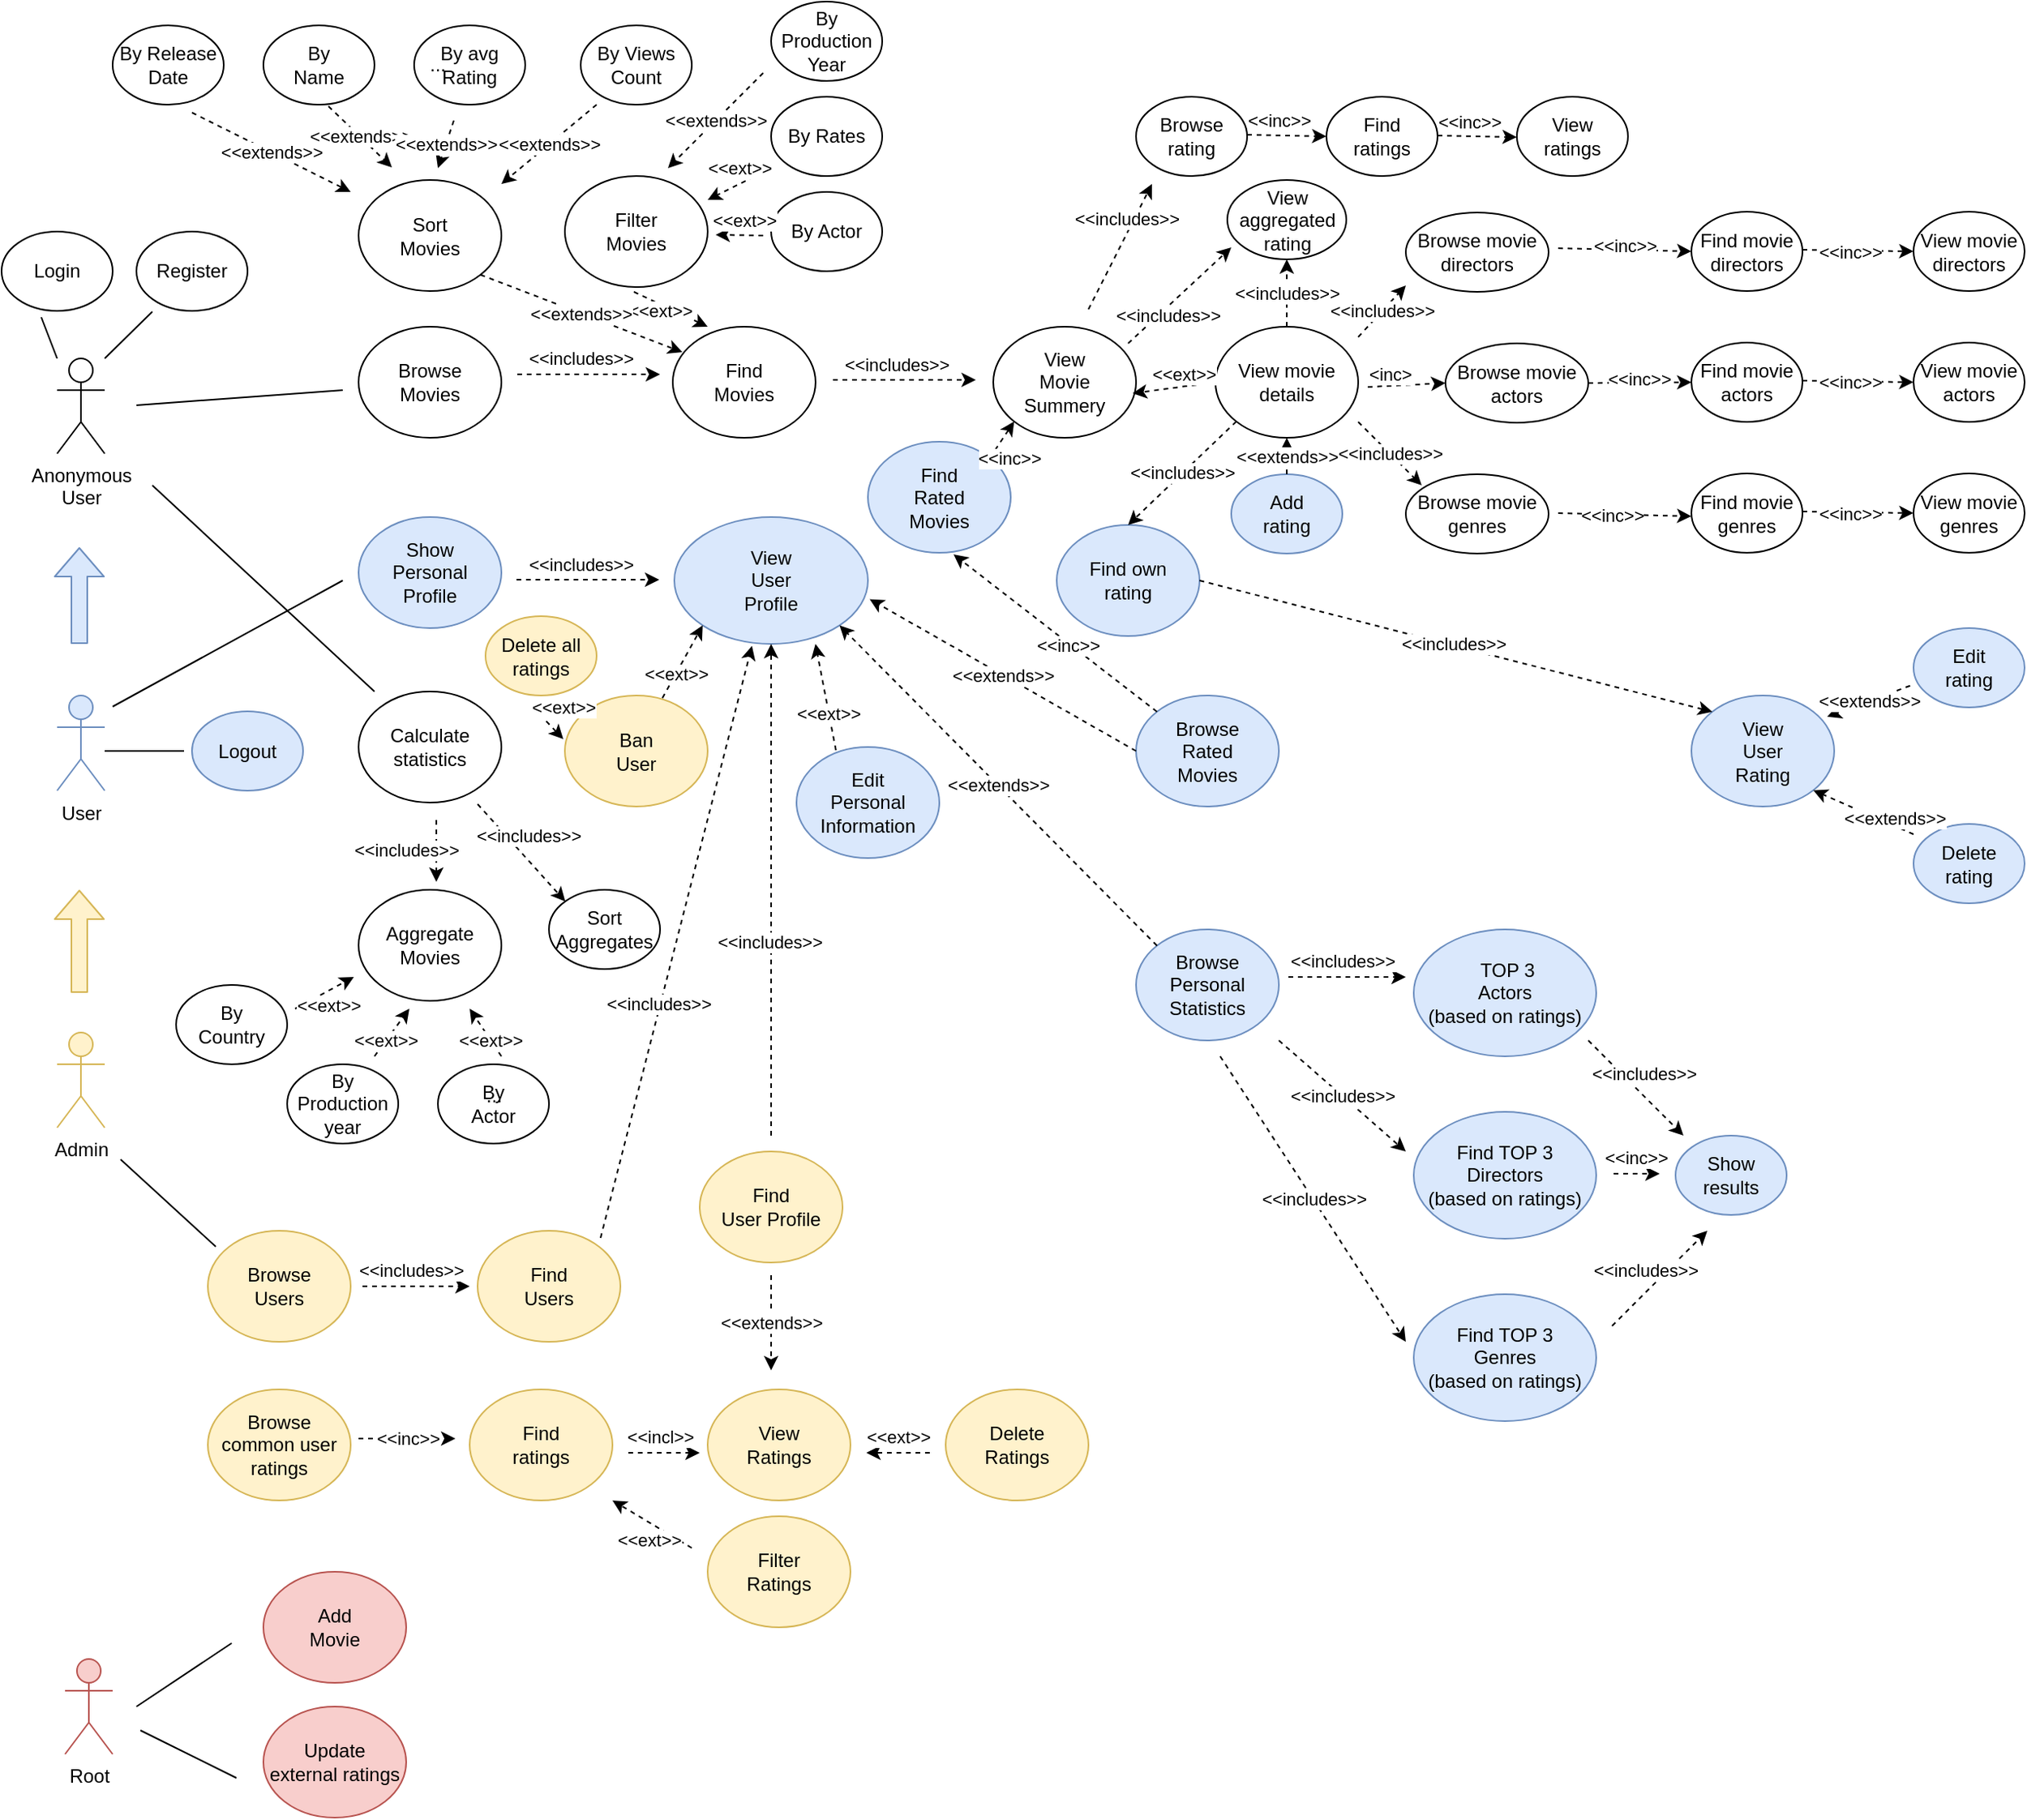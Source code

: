 <mxfile version="12.4.2" type="device" pages="1"><diagram id="hj-776ICedO_emA1J41a" name="Page-1"><mxGraphModel dx="1205" dy="660" grid="1" gridSize="10" guides="1" tooltips="1" connect="1" arrows="1" fold="1" page="1" pageScale="1" pageWidth="827" pageHeight="1169" math="0" shadow="0"><root><mxCell id="0"/><mxCell id="1" parent="0"/><mxCell id="awvSGFtKZzVsMQtZ1Xlf-6" value="&lt;div&gt;Anonymous&lt;/div&gt;&lt;div&gt;User&lt;br&gt;&lt;/div&gt;" style="shape=umlActor;verticalLabelPosition=bottom;labelBackgroundColor=#ffffff;verticalAlign=top;html=1;outlineConnect=0;" parent="1" vertex="1"><mxGeometry x="50" y="240" width="30" height="60" as="geometry"/></mxCell><mxCell id="awvSGFtKZzVsMQtZ1Xlf-7" value="User" style="shape=umlActor;verticalLabelPosition=bottom;labelBackgroundColor=#ffffff;verticalAlign=top;html=1;outlineConnect=0;fillColor=#dae8fc;strokeColor=#6c8ebf;" parent="1" vertex="1"><mxGeometry x="50" y="452.5" width="30" height="60" as="geometry"/></mxCell><mxCell id="awvSGFtKZzVsMQtZ1Xlf-8" value="Admin" style="shape=umlActor;verticalLabelPosition=bottom;labelBackgroundColor=#ffffff;verticalAlign=top;html=1;outlineConnect=0;fillColor=#fff2cc;strokeColor=#d6b656;" parent="1" vertex="1"><mxGeometry x="50" y="665" width="30" height="60" as="geometry"/></mxCell><mxCell id="awvSGFtKZzVsMQtZ1Xlf-15" value="Login" style="ellipse;whiteSpace=wrap;html=1;" parent="1" vertex="1"><mxGeometry x="15" y="160" width="70" height="50" as="geometry"/></mxCell><mxCell id="awvSGFtKZzVsMQtZ1Xlf-17" value="Register" style="ellipse;whiteSpace=wrap;html=1;" parent="1" vertex="1"><mxGeometry x="100" y="160" width="70" height="50" as="geometry"/></mxCell><mxCell id="awvSGFtKZzVsMQtZ1Xlf-18" value="&lt;div&gt;Sort&lt;/div&gt;&lt;div&gt;Movies&lt;br&gt;&lt;/div&gt;" style="ellipse;whiteSpace=wrap;html=1;" parent="1" vertex="1"><mxGeometry x="240" y="127.5" width="90" height="70" as="geometry"/></mxCell><mxCell id="awvSGFtKZzVsMQtZ1Xlf-19" value="&lt;div&gt;By Release &lt;br&gt;&lt;/div&gt;&lt;div&gt;Date&lt;br&gt;&lt;/div&gt;" style="ellipse;whiteSpace=wrap;html=1;" parent="1" vertex="1"><mxGeometry x="85" y="30" width="70" height="50" as="geometry"/></mxCell><mxCell id="awvSGFtKZzVsMQtZ1Xlf-20" value="&lt;div&gt;By&lt;/div&gt;&lt;div&gt;Name&lt;br&gt;&lt;/div&gt;" style="ellipse;whiteSpace=wrap;html=1;" parent="1" vertex="1"><mxGeometry x="180" y="30" width="70" height="50" as="geometry"/></mxCell><mxCell id="awvSGFtKZzVsMQtZ1Xlf-21" value="&lt;div&gt;By avg&lt;/div&gt;&lt;div&gt;Rating&lt;br&gt;&lt;/div&gt;" style="ellipse;whiteSpace=wrap;html=1;" parent="1" vertex="1"><mxGeometry x="275" y="30" width="70" height="50" as="geometry"/></mxCell><mxCell id="awvSGFtKZzVsMQtZ1Xlf-22" value="&lt;div&gt;By Views&lt;/div&gt;&lt;div&gt;Count&lt;br&gt;&lt;/div&gt;" style="ellipse;whiteSpace=wrap;html=1;" parent="1" vertex="1"><mxGeometry x="380" y="30" width="70" height="50" as="geometry"/></mxCell><mxCell id="awvSGFtKZzVsMQtZ1Xlf-23" value="..." style="text;html=1;strokeColor=none;fillColor=none;align=center;verticalAlign=middle;whiteSpace=wrap;rounded=0;" parent="1" vertex="1"><mxGeometry x="270" y="45" width="40" height="20" as="geometry"/></mxCell><mxCell id="awvSGFtKZzVsMQtZ1Xlf-25" value="&lt;div&gt;Filter&lt;/div&gt;&lt;div&gt;Movies&lt;br&gt;&lt;/div&gt;" style="ellipse;whiteSpace=wrap;html=1;" parent="1" vertex="1"><mxGeometry x="370" y="125" width="90" height="70" as="geometry"/></mxCell><mxCell id="awvSGFtKZzVsMQtZ1Xlf-27" value="&lt;div&gt;By Production &lt;br&gt;&lt;/div&gt;&lt;div&gt;Year&lt;br&gt;&lt;/div&gt;" style="ellipse;whiteSpace=wrap;html=1;" parent="1" vertex="1"><mxGeometry x="500" y="15" width="70" height="50" as="geometry"/></mxCell><mxCell id="awvSGFtKZzVsMQtZ1Xlf-28" value="&lt;div&gt;By Rates&lt;br&gt;&lt;/div&gt;" style="ellipse;whiteSpace=wrap;html=1;" parent="1" vertex="1"><mxGeometry x="500" y="75" width="70" height="50" as="geometry"/></mxCell><mxCell id="awvSGFtKZzVsMQtZ1Xlf-29" value="&lt;div&gt;By Actor&lt;br&gt;&lt;/div&gt;" style="ellipse;whiteSpace=wrap;html=1;" parent="1" vertex="1"><mxGeometry x="500" y="135" width="70" height="50" as="geometry"/></mxCell><mxCell id="awvSGFtKZzVsMQtZ1Xlf-30" value="&lt;div&gt;Find&lt;/div&gt;&lt;div&gt;Movies&lt;br&gt;&lt;/div&gt;" style="ellipse;whiteSpace=wrap;html=1;" parent="1" vertex="1"><mxGeometry x="438" y="220" width="90" height="70" as="geometry"/></mxCell><mxCell id="awvSGFtKZzVsMQtZ1Xlf-31" value="&lt;div&gt;Browse&lt;/div&gt;&lt;div&gt;Movies&lt;br&gt;&lt;/div&gt;" style="ellipse;whiteSpace=wrap;html=1;" parent="1" vertex="1"><mxGeometry x="240" y="220" width="90" height="70" as="geometry"/></mxCell><mxCell id="awvSGFtKZzVsMQtZ1Xlf-32" value="&lt;div&gt;Show&lt;/div&gt;&lt;div&gt;Personal&lt;/div&gt;&lt;div&gt;Profile&lt;br&gt;&lt;/div&gt;" style="ellipse;whiteSpace=wrap;html=1;fillColor=#dae8fc;strokeColor=#6c8ebf;" parent="1" vertex="1"><mxGeometry x="240" y="340" width="90" height="70" as="geometry"/></mxCell><mxCell id="awvSGFtKZzVsMQtZ1Xlf-35" value="" style="shape=flexArrow;endArrow=classic;html=1;fillColor=#dae8fc;width=10;endSize=5.67;strokeColor=#6c8ebf;" parent="1" edge="1"><mxGeometry width="50" height="50" relative="1" as="geometry"><mxPoint x="64" y="420" as="sourcePoint"/><mxPoint x="64" y="359" as="targetPoint"/></mxGeometry></mxCell><mxCell id="awvSGFtKZzVsMQtZ1Xlf-38" value="" style="shape=flexArrow;endArrow=classic;html=1;fillColor=#fff2cc;width=10;endSize=5.67;strokeColor=#d6b656;" parent="1" edge="1"><mxGeometry width="50" height="50" relative="1" as="geometry"><mxPoint x="64" y="640" as="sourcePoint"/><mxPoint x="64" y="575" as="targetPoint"/></mxGeometry></mxCell><mxCell id="awvSGFtKZzVsMQtZ1Xlf-39" value="&lt;div&gt;View&lt;/div&gt;&lt;div&gt;User&lt;/div&gt;&lt;div&gt;Profile&lt;br&gt;&lt;/div&gt;" style="ellipse;whiteSpace=wrap;html=1;fillColor=#dae8fc;strokeColor=#6c8ebf;" parent="1" vertex="1"><mxGeometry x="439" y="340" width="122" height="80" as="geometry"/></mxCell><mxCell id="awvSGFtKZzVsMQtZ1Xlf-40" value="&lt;div&gt;View&lt;/div&gt;&lt;div&gt;Movie&lt;br&gt;&lt;/div&gt;&lt;div&gt;Summery&lt;br&gt;&lt;/div&gt;" style="ellipse;whiteSpace=wrap;html=1;" parent="1" vertex="1"><mxGeometry x="640" y="220" width="90" height="70" as="geometry"/></mxCell><mxCell id="awvSGFtKZzVsMQtZ1Xlf-41" value="&lt;div&gt;Add&lt;/div&gt;&lt;div&gt;rating&lt;br&gt;&lt;/div&gt;" style="ellipse;whiteSpace=wrap;html=1;fillColor=#dae8fc;strokeColor=#6c8ebf;" parent="1" vertex="1"><mxGeometry x="790" y="313" width="70" height="50" as="geometry"/></mxCell><mxCell id="awvSGFtKZzVsMQtZ1Xlf-42" value="&lt;div&gt;Browse &lt;br&gt;&lt;/div&gt;&lt;div&gt;rating&lt;br&gt;&lt;/div&gt;" style="ellipse;whiteSpace=wrap;html=1;" parent="1" vertex="1"><mxGeometry x="730" y="75" width="70" height="50" as="geometry"/></mxCell><mxCell id="awvSGFtKZzVsMQtZ1Xlf-43" value="&lt;div&gt;View&lt;/div&gt;&lt;div&gt;aggregated&lt;br&gt;&lt;/div&gt;&lt;div&gt;rating&lt;br&gt;&lt;/div&gt;" style="ellipse;whiteSpace=wrap;html=1;" parent="1" vertex="1"><mxGeometry x="787.5" y="127.5" width="75" height="50" as="geometry"/></mxCell><mxCell id="awvSGFtKZzVsMQtZ1Xlf-45" value="&lt;div&gt;View movie&lt;/div&gt;&lt;div&gt;details&lt;br&gt;&lt;/div&gt;" style="ellipse;whiteSpace=wrap;html=1;" parent="1" vertex="1"><mxGeometry x="780" y="220" width="90" height="70" as="geometry"/></mxCell><mxCell id="awvSGFtKZzVsMQtZ1Xlf-47" value="&lt;div&gt;Find&lt;/div&gt;&lt;div&gt;ratings&lt;br&gt;&lt;/div&gt;" style="ellipse;whiteSpace=wrap;html=1;" parent="1" vertex="1"><mxGeometry x="850" y="75" width="70" height="50" as="geometry"/></mxCell><mxCell id="awvSGFtKZzVsMQtZ1Xlf-48" value="&lt;div&gt;View&lt;/div&gt;&lt;div&gt;ratings&lt;br&gt;&lt;/div&gt;" style="ellipse;whiteSpace=wrap;html=1;" parent="1" vertex="1"><mxGeometry x="970" y="75" width="70" height="50" as="geometry"/></mxCell><mxCell id="awvSGFtKZzVsMQtZ1Xlf-49" value="&lt;div&gt;Browse movie&lt;/div&gt;&lt;div&gt;directors&lt;br&gt;&lt;/div&gt;" style="ellipse;whiteSpace=wrap;html=1;" parent="1" vertex="1"><mxGeometry x="900" y="148" width="90" height="50" as="geometry"/></mxCell><mxCell id="awvSGFtKZzVsMQtZ1Xlf-50" value="&lt;div&gt;Find movie&lt;/div&gt;&lt;div&gt;directors&lt;br&gt;&lt;/div&gt;" style="ellipse;whiteSpace=wrap;html=1;" parent="1" vertex="1"><mxGeometry x="1080" y="147.5" width="70" height="50" as="geometry"/></mxCell><mxCell id="awvSGFtKZzVsMQtZ1Xlf-51" value="&lt;div&gt;View movie&lt;/div&gt;&lt;div&gt;directors&lt;br&gt;&lt;/div&gt;" style="ellipse;whiteSpace=wrap;html=1;" parent="1" vertex="1"><mxGeometry x="1220" y="147.5" width="70" height="50" as="geometry"/></mxCell><mxCell id="awvSGFtKZzVsMQtZ1Xlf-52" value="&lt;div&gt;Browse movie&lt;/div&gt;&lt;div&gt;actors&lt;br&gt;&lt;/div&gt;" style="ellipse;whiteSpace=wrap;html=1;" parent="1" vertex="1"><mxGeometry x="925" y="230.5" width="90" height="50" as="geometry"/></mxCell><mxCell id="awvSGFtKZzVsMQtZ1Xlf-53" value="&lt;div&gt;Find movie&lt;/div&gt;&lt;div&gt;actors&lt;br&gt;&lt;/div&gt;" style="ellipse;whiteSpace=wrap;html=1;" parent="1" vertex="1"><mxGeometry x="1080" y="230" width="70" height="50" as="geometry"/></mxCell><mxCell id="awvSGFtKZzVsMQtZ1Xlf-54" value="&lt;div&gt;View movie&lt;/div&gt;&lt;div&gt;actors&lt;br&gt;&lt;/div&gt;" style="ellipse;whiteSpace=wrap;html=1;" parent="1" vertex="1"><mxGeometry x="1220" y="230" width="70" height="50" as="geometry"/></mxCell><mxCell id="awvSGFtKZzVsMQtZ1Xlf-55" value="&lt;div&gt;Browse movie&lt;/div&gt;&lt;div&gt;genres&lt;br&gt;&lt;/div&gt;" style="ellipse;whiteSpace=wrap;html=1;" parent="1" vertex="1"><mxGeometry x="900" y="313" width="90" height="50" as="geometry"/></mxCell><mxCell id="awvSGFtKZzVsMQtZ1Xlf-56" value="&lt;div&gt;Find movie&lt;/div&gt;&lt;div&gt;genres&lt;br&gt;&lt;/div&gt;" style="ellipse;whiteSpace=wrap;html=1;" parent="1" vertex="1"><mxGeometry x="1080" y="312.5" width="70" height="50" as="geometry"/></mxCell><mxCell id="awvSGFtKZzVsMQtZ1Xlf-57" value="&lt;div&gt;View movie&lt;/div&gt;&lt;div&gt;genres&lt;br&gt;&lt;/div&gt;" style="ellipse;whiteSpace=wrap;html=1;" parent="1" vertex="1"><mxGeometry x="1220" y="312.5" width="70" height="50" as="geometry"/></mxCell><mxCell id="awvSGFtKZzVsMQtZ1Xlf-60" value="&amp;lt;&amp;lt;includes&amp;gt;&amp;gt;" style="endArrow=classic;html=1;fillColor=#ffffff;dashed=1;" parent="1" edge="1"><mxGeometry width="50" height="50" relative="1" as="geometry"><mxPoint x="870" y="226.5" as="sourcePoint"/><mxPoint x="900" y="194" as="targetPoint"/></mxGeometry></mxCell><mxCell id="awvSGFtKZzVsMQtZ1Xlf-62" value="&amp;lt;&amp;lt;includes&amp;gt;&amp;gt;" style="endArrow=classic;html=1;fillColor=#ffffff;dashed=1;" parent="1" edge="1"><mxGeometry width="50" height="50" relative="1" as="geometry"><mxPoint x="870" y="280" as="sourcePoint"/><mxPoint x="910" y="320" as="targetPoint"/></mxGeometry></mxCell><mxCell id="awvSGFtKZzVsMQtZ1Xlf-63" value="&lt;div&gt;&amp;lt;inc&amp;gt;&lt;/div&gt;" style="endArrow=classic;html=1;fillColor=#ffffff;dashed=1;entryX=0;entryY=0.5;entryDx=0;entryDy=0;" parent="1" target="awvSGFtKZzVsMQtZ1Xlf-52" edge="1"><mxGeometry x="-0.413" y="7" width="50" height="50" relative="1" as="geometry"><mxPoint x="876" y="258" as="sourcePoint"/><mxPoint x="916" y="298" as="targetPoint"/><mxPoint as="offset"/></mxGeometry></mxCell><mxCell id="awvSGFtKZzVsMQtZ1Xlf-64" value="&amp;lt;&amp;lt;inc&amp;gt;&amp;gt;" style="endArrow=classic;html=1;fillColor=#ffffff;dashed=1;entryX=0;entryY=0.5;entryDx=0;entryDy=0;" parent="1" target="awvSGFtKZzVsMQtZ1Xlf-50" edge="1"><mxGeometry x="-0.012" y="2" width="50" height="50" relative="1" as="geometry"><mxPoint x="996" y="170.5" as="sourcePoint"/><mxPoint x="1070" y="173" as="targetPoint"/><Array as="points"/><mxPoint as="offset"/></mxGeometry></mxCell><mxCell id="awvSGFtKZzVsMQtZ1Xlf-65" value="&amp;lt;&amp;lt;inc&amp;gt;&amp;gt;" style="endArrow=classic;html=1;fillColor=#ffffff;dashed=1;exitX=1;exitY=0.5;exitDx=0;exitDy=0;entryX=0;entryY=0.5;entryDx=0;entryDy=0;" parent="1" source="awvSGFtKZzVsMQtZ1Xlf-52" target="awvSGFtKZzVsMQtZ1Xlf-53" edge="1"><mxGeometry x="-0.012" y="2" width="50" height="50" relative="1" as="geometry"><mxPoint x="1005.5" y="253.5" as="sourcePoint"/><mxPoint x="1074.5" y="250" as="targetPoint"/><Array as="points"/><mxPoint as="offset"/></mxGeometry></mxCell><mxCell id="awvSGFtKZzVsMQtZ1Xlf-66" value="&amp;lt;&amp;lt;inc&amp;gt;&amp;gt;" style="endArrow=classic;html=1;fillColor=#ffffff;dashed=1;entryX=0;entryY=0.5;entryDx=0;entryDy=0;" parent="1" edge="1"><mxGeometry x="-0.19" y="-1" width="50" height="50" relative="1" as="geometry"><mxPoint x="996" y="337.5" as="sourcePoint"/><mxPoint x="1080" y="339.5" as="targetPoint"/><Array as="points"/><mxPoint as="offset"/></mxGeometry></mxCell><mxCell id="awvSGFtKZzVsMQtZ1Xlf-67" value="&amp;lt;&amp;lt;inc&amp;gt;&amp;gt;" style="endArrow=classic;html=1;fillColor=#ffffff;dashed=1;entryX=0;entryY=0.5;entryDx=0;entryDy=0;" parent="1" target="awvSGFtKZzVsMQtZ1Xlf-51" edge="1"><mxGeometry x="-0.143" y="-1" width="50" height="50" relative="1" as="geometry"><mxPoint x="1150" y="171.5" as="sourcePoint"/><mxPoint x="1210" y="170" as="targetPoint"/><Array as="points"/><mxPoint as="offset"/></mxGeometry></mxCell><mxCell id="awvSGFtKZzVsMQtZ1Xlf-68" value="&amp;lt;&amp;lt;inc&amp;gt;&amp;gt;" style="endArrow=classic;html=1;fillColor=#ffffff;dashed=1;entryX=0;entryY=0.5;entryDx=0;entryDy=0;" parent="1" edge="1"><mxGeometry x="-0.143" y="-1" width="50" height="50" relative="1" as="geometry"><mxPoint x="1150" y="254" as="sourcePoint"/><mxPoint x="1220" y="255" as="targetPoint"/><Array as="points"/><mxPoint as="offset"/></mxGeometry></mxCell><mxCell id="awvSGFtKZzVsMQtZ1Xlf-69" value="&amp;lt;&amp;lt;inc&amp;gt;&amp;gt;" style="endArrow=classic;html=1;fillColor=#ffffff;dashed=1;entryX=0;entryY=0.5;entryDx=0;entryDy=0;" parent="1" edge="1"><mxGeometry x="-0.143" y="-1" width="50" height="50" relative="1" as="geometry"><mxPoint x="1150" y="336.5" as="sourcePoint"/><mxPoint x="1220" y="337.5" as="targetPoint"/><Array as="points"/><mxPoint as="offset"/></mxGeometry></mxCell><mxCell id="awvSGFtKZzVsMQtZ1Xlf-70" value="" style="endArrow=none;html=1;fillColor=#ffffff;" parent="1" edge="1"><mxGeometry width="50" height="50" relative="1" as="geometry"><mxPoint x="80" y="240" as="sourcePoint"/><mxPoint x="110" y="210.5" as="targetPoint"/></mxGeometry></mxCell><mxCell id="awvSGFtKZzVsMQtZ1Xlf-73" value="" style="endArrow=none;html=1;fillColor=#ffffff;" parent="1" edge="1"><mxGeometry width="50" height="50" relative="1" as="geometry"><mxPoint x="50" y="240" as="sourcePoint"/><mxPoint x="40" y="214" as="targetPoint"/></mxGeometry></mxCell><mxCell id="awvSGFtKZzVsMQtZ1Xlf-74" value="&amp;lt;&amp;lt;extends&amp;gt;&amp;gt;" style="endArrow=classic;html=1;fillColor=#ffffff;dashed=1;" parent="1" edge="1"><mxGeometry width="50" height="50" relative="1" as="geometry"><mxPoint x="135" y="85" as="sourcePoint"/><mxPoint x="235" y="135" as="targetPoint"/></mxGeometry></mxCell><mxCell id="awvSGFtKZzVsMQtZ1Xlf-75" value="&amp;lt;&amp;lt;extends&amp;gt;&amp;gt;" style="endArrow=classic;html=1;fillColor=#ffffff;dashed=1;" parent="1" edge="1"><mxGeometry width="50" height="50" relative="1" as="geometry"><mxPoint x="221" y="81" as="sourcePoint"/><mxPoint x="261" y="119.5" as="targetPoint"/></mxGeometry></mxCell><mxCell id="awvSGFtKZzVsMQtZ1Xlf-76" value="&amp;lt;&amp;lt;extends&amp;gt;&amp;gt;" style="endArrow=classic;html=1;fillColor=#ffffff;dashed=1;" parent="1" edge="1"><mxGeometry width="50" height="50" relative="1" as="geometry"><mxPoint x="300" y="90" as="sourcePoint"/><mxPoint x="290" y="120" as="targetPoint"/></mxGeometry></mxCell><mxCell id="awvSGFtKZzVsMQtZ1Xlf-77" value="&amp;lt;&amp;lt;extends&amp;gt;&amp;gt;" style="endArrow=classic;html=1;fillColor=#ffffff;dashed=1;" parent="1" edge="1"><mxGeometry width="50" height="50" relative="1" as="geometry"><mxPoint x="390" y="80" as="sourcePoint"/><mxPoint x="330" y="130" as="targetPoint"/></mxGeometry></mxCell><mxCell id="awvSGFtKZzVsMQtZ1Xlf-80" value="&lt;div&gt;Calculate &lt;br&gt;&lt;/div&gt;&lt;div&gt;statistics&lt;br&gt;&lt;/div&gt;" style="ellipse;whiteSpace=wrap;html=1;" parent="1" vertex="1"><mxGeometry x="240" y="450" width="90" height="70" as="geometry"/></mxCell><mxCell id="awvSGFtKZzVsMQtZ1Xlf-81" value="&lt;div&gt;Aggregate&lt;/div&gt;&lt;div&gt;Movies&lt;br&gt;&lt;/div&gt;" style="ellipse;whiteSpace=wrap;html=1;" parent="1" vertex="1"><mxGeometry x="240" y="575" width="90" height="70" as="geometry"/></mxCell><mxCell id="awvSGFtKZzVsMQtZ1Xlf-82" value="Logout" style="ellipse;whiteSpace=wrap;html=1;fillColor=#dae8fc;strokeColor=#6c8ebf;" parent="1" vertex="1"><mxGeometry x="135" y="462.5" width="70" height="50" as="geometry"/></mxCell><mxCell id="awvSGFtKZzVsMQtZ1Xlf-83" value="&lt;div&gt;By&lt;/div&gt;&lt;div&gt;Country&lt;br&gt;&lt;/div&gt;" style="ellipse;whiteSpace=wrap;html=1;" parent="1" vertex="1"><mxGeometry x="125" y="635" width="70" height="50" as="geometry"/></mxCell><mxCell id="awvSGFtKZzVsMQtZ1Xlf-84" value="&lt;div&gt;By&lt;/div&gt;&lt;div&gt;Production year&lt;br&gt;&lt;/div&gt;" style="ellipse;whiteSpace=wrap;html=1;" parent="1" vertex="1"><mxGeometry x="195" y="685" width="70" height="50" as="geometry"/></mxCell><mxCell id="awvSGFtKZzVsMQtZ1Xlf-85" value="&lt;div&gt;By&lt;/div&gt;&lt;div&gt;Actor&lt;br&gt;&lt;/div&gt;" style="ellipse;whiteSpace=wrap;html=1;" parent="1" vertex="1"><mxGeometry x="290" y="685" width="70" height="50" as="geometry"/></mxCell><mxCell id="awvSGFtKZzVsMQtZ1Xlf-87" value="..." style="text;html=1;align=center;verticalAlign=middle;resizable=0;points=[];;autosize=1;" parent="1" vertex="1"><mxGeometry x="310" y="695" width="30" height="20" as="geometry"/></mxCell><mxCell id="awvSGFtKZzVsMQtZ1Xlf-88" value="&lt;div&gt;Browse &lt;br&gt;&lt;/div&gt;&lt;div&gt;Users&lt;br&gt;&lt;/div&gt;" style="ellipse;whiteSpace=wrap;html=1;fillColor=#fff2cc;strokeColor=#d6b656;" parent="1" vertex="1"><mxGeometry x="145" y="790" width="90" height="70" as="geometry"/></mxCell><mxCell id="awvSGFtKZzVsMQtZ1Xlf-89" value="&lt;div&gt;Find&lt;/div&gt;&lt;div&gt;Users&lt;br&gt;&lt;/div&gt;" style="ellipse;whiteSpace=wrap;html=1;fillColor=#fff2cc;strokeColor=#d6b656;" parent="1" vertex="1"><mxGeometry x="315" y="790" width="90" height="70" as="geometry"/></mxCell><mxCell id="awvSGFtKZzVsMQtZ1Xlf-90" value="&lt;div&gt;Browse &lt;br&gt;&lt;/div&gt;&lt;div&gt;common user&lt;/div&gt;&lt;div&gt;ratings&lt;br&gt;&lt;/div&gt;" style="ellipse;whiteSpace=wrap;html=1;fillColor=#fff2cc;strokeColor=#d6b656;" parent="1" vertex="1"><mxGeometry x="145" y="890" width="90" height="70" as="geometry"/></mxCell><mxCell id="awvSGFtKZzVsMQtZ1Xlf-91" value="&lt;div&gt;Filter &lt;br&gt;&lt;/div&gt;&lt;div&gt;Ratings&lt;br&gt;&lt;/div&gt;" style="ellipse;whiteSpace=wrap;html=1;fillColor=#fff2cc;strokeColor=#d6b656;" parent="1" vertex="1"><mxGeometry x="460" y="970" width="90" height="70" as="geometry"/></mxCell><mxCell id="awvSGFtKZzVsMQtZ1Xlf-92" value="&lt;div&gt;Find &lt;br&gt;&lt;/div&gt;&lt;div&gt;ratings&lt;br&gt;&lt;/div&gt;" style="ellipse;whiteSpace=wrap;html=1;fillColor=#fff2cc;strokeColor=#d6b656;" parent="1" vertex="1"><mxGeometry x="310" y="890" width="90" height="70" as="geometry"/></mxCell><mxCell id="awvSGFtKZzVsMQtZ1Xlf-93" value="&lt;div&gt;View&lt;/div&gt;&lt;div&gt;Ratings&lt;br&gt;&lt;/div&gt;" style="ellipse;whiteSpace=wrap;html=1;fillColor=#fff2cc;strokeColor=#d6b656;" parent="1" vertex="1"><mxGeometry x="460" y="890" width="90" height="70" as="geometry"/></mxCell><mxCell id="awvSGFtKZzVsMQtZ1Xlf-96" value="&amp;lt;&amp;lt;inc&amp;gt;&amp;gt;" style="endArrow=classic;html=1;fillColor=#ffffff;dashed=1;" parent="1" edge="1"><mxGeometry width="50" height="50" relative="1" as="geometry"><mxPoint x="240" y="921" as="sourcePoint"/><mxPoint x="301" y="921" as="targetPoint"/></mxGeometry></mxCell><mxCell id="awvSGFtKZzVsMQtZ1Xlf-98" value="&lt;div&gt;Find&lt;/div&gt;&lt;div&gt;User Profile&lt;br&gt;&lt;/div&gt;" style="ellipse;whiteSpace=wrap;html=1;fillColor=#fff2cc;strokeColor=#d6b656;" parent="1" vertex="1"><mxGeometry x="455" y="740" width="90" height="70" as="geometry"/></mxCell><mxCell id="awvSGFtKZzVsMQtZ1Xlf-99" value="&lt;div&gt;Sort&lt;/div&gt;&lt;div&gt;Aggregates&lt;br&gt;&lt;/div&gt;" style="ellipse;whiteSpace=wrap;html=1;" parent="1" vertex="1"><mxGeometry x="360" y="575" width="70" height="50" as="geometry"/></mxCell><mxCell id="awvSGFtKZzVsMQtZ1Xlf-101" value="&lt;div&gt;Edit&lt;/div&gt;&lt;div&gt;Personal&lt;/div&gt;&lt;div&gt;Information&lt;br&gt;&lt;/div&gt;" style="ellipse;whiteSpace=wrap;html=1;fillColor=#dae8fc;strokeColor=#6c8ebf;" parent="1" vertex="1"><mxGeometry x="516" y="485" width="90" height="70" as="geometry"/></mxCell><mxCell id="awvSGFtKZzVsMQtZ1Xlf-102" value="&lt;div&gt;Ban&lt;/div&gt;&lt;div&gt;User&lt;br&gt;&lt;/div&gt;" style="ellipse;whiteSpace=wrap;html=1;fillColor=#fff2cc;strokeColor=#d6b656;" parent="1" vertex="1"><mxGeometry x="370" y="452.5" width="90" height="70" as="geometry"/></mxCell><mxCell id="awvSGFtKZzVsMQtZ1Xlf-103" value="&lt;div&gt;Delete &lt;br&gt;&lt;/div&gt;&lt;div&gt;Ratings&lt;br&gt;&lt;/div&gt;" style="ellipse;whiteSpace=wrap;html=1;fillColor=#fff2cc;strokeColor=#d6b656;" parent="1" vertex="1"><mxGeometry x="610" y="890" width="90" height="70" as="geometry"/></mxCell><mxCell id="awvSGFtKZzVsMQtZ1Xlf-104" value="&lt;div&gt;Find own&lt;/div&gt;&lt;div&gt;rating&lt;br&gt;&lt;/div&gt;" style="ellipse;whiteSpace=wrap;html=1;fillColor=#dae8fc;strokeColor=#6c8ebf;" parent="1" vertex="1"><mxGeometry x="680" y="345" width="90" height="70" as="geometry"/></mxCell><mxCell id="awvSGFtKZzVsMQtZ1Xlf-105" value="&lt;div&gt;View&lt;/div&gt;&lt;div&gt;User&lt;/div&gt;&lt;div&gt;Rating&lt;br&gt;&lt;/div&gt;" style="ellipse;whiteSpace=wrap;html=1;fillColor=#dae8fc;strokeColor=#6c8ebf;" parent="1" vertex="1"><mxGeometry x="1080" y="452.5" width="90" height="70" as="geometry"/></mxCell><mxCell id="awvSGFtKZzVsMQtZ1Xlf-108" value="&amp;lt;&amp;lt;includes&amp;gt;&amp;gt;" style="endArrow=classic;html=1;fillColor=#ffffff;dashed=1;exitX=0;exitY=1;exitDx=0;exitDy=0;entryX=0.5;entryY=0;entryDx=0;entryDy=0;" parent="1" edge="1" target="awvSGFtKZzVsMQtZ1Xlf-104" source="awvSGFtKZzVsMQtZ1Xlf-45"><mxGeometry width="50" height="50" relative="1" as="geometry"><mxPoint x="710" y="295" as="sourcePoint"/><mxPoint x="750" y="370" as="targetPoint"/></mxGeometry></mxCell><mxCell id="awvSGFtKZzVsMQtZ1Xlf-109" value="&lt;div&gt;Browse&lt;/div&gt;&lt;div&gt;Rated&lt;/div&gt;&lt;div&gt;Movies&lt;br&gt;&lt;/div&gt;" style="ellipse;whiteSpace=wrap;html=1;fillColor=#dae8fc;strokeColor=#6c8ebf;" parent="1" vertex="1"><mxGeometry x="730" y="452.5" width="90" height="70" as="geometry"/></mxCell><mxCell id="awvSGFtKZzVsMQtZ1Xlf-110" value="&lt;div&gt;Find&lt;/div&gt;&lt;div&gt;Rated&lt;/div&gt;&lt;div&gt;Movies&lt;br&gt;&lt;/div&gt;" style="ellipse;whiteSpace=wrap;html=1;fillColor=#dae8fc;strokeColor=#6c8ebf;" parent="1" vertex="1"><mxGeometry x="561" y="292.5" width="90" height="70" as="geometry"/></mxCell><mxCell id="awvSGFtKZzVsMQtZ1Xlf-112" value="&lt;div&gt;Edit&lt;/div&gt;&lt;div&gt;rating&lt;br&gt;&lt;/div&gt;" style="ellipse;whiteSpace=wrap;html=1;fillColor=#dae8fc;strokeColor=#6c8ebf;" parent="1" vertex="1"><mxGeometry x="1220" y="410" width="70" height="50" as="geometry"/></mxCell><mxCell id="awvSGFtKZzVsMQtZ1Xlf-113" value="&lt;div&gt;Delete&lt;/div&gt;&lt;div&gt;rating&lt;br&gt;&lt;/div&gt;" style="ellipse;whiteSpace=wrap;html=1;fillColor=#dae8fc;strokeColor=#6c8ebf;" parent="1" vertex="1"><mxGeometry x="1220" y="533.5" width="70" height="50" as="geometry"/></mxCell><mxCell id="awvSGFtKZzVsMQtZ1Xlf-114" value="&lt;div&gt;Browse&lt;/div&gt;&lt;div&gt;Personal&lt;/div&gt;&lt;div&gt;Statistics&lt;br&gt;&lt;/div&gt;" style="ellipse;whiteSpace=wrap;html=1;fillColor=#dae8fc;strokeColor=#6c8ebf;" parent="1" vertex="1"><mxGeometry x="730" y="600" width="90" height="70" as="geometry"/></mxCell><mxCell id="awvSGFtKZzVsMQtZ1Xlf-115" value="&lt;div&gt;&amp;nbsp;TOP 3&lt;/div&gt;&lt;div&gt;Actors&lt;/div&gt;&lt;div&gt;(based on ratings)&lt;br&gt;&lt;/div&gt;" style="ellipse;whiteSpace=wrap;html=1;fillColor=#dae8fc;strokeColor=#6c8ebf;" parent="1" vertex="1"><mxGeometry x="905" y="600" width="115" height="80" as="geometry"/></mxCell><mxCell id="awvSGFtKZzVsMQtZ1Xlf-118" value="Show results" style="ellipse;whiteSpace=wrap;html=1;fillColor=#dae8fc;strokeColor=#6c8ebf;" parent="1" vertex="1"><mxGeometry x="1070" y="730" width="70" height="50" as="geometry"/></mxCell><mxCell id="awvSGFtKZzVsMQtZ1Xlf-119" value="&lt;div&gt;Find TOP 3&lt;/div&gt;&lt;div&gt;Directors&lt;/div&gt;&lt;div&gt;(based on ratings)&lt;br&gt;&lt;/div&gt;" style="ellipse;whiteSpace=wrap;html=1;fillColor=#dae8fc;strokeColor=#6c8ebf;" parent="1" vertex="1"><mxGeometry x="905" y="715" width="115" height="80" as="geometry"/></mxCell><mxCell id="awvSGFtKZzVsMQtZ1Xlf-120" value="&lt;div&gt;Find TOP 3&lt;/div&gt;&lt;div&gt;Genres&lt;br&gt;&lt;/div&gt;&lt;div&gt;(based on ratings)&lt;br&gt;&lt;/div&gt;" style="ellipse;whiteSpace=wrap;html=1;fillColor=#dae8fc;strokeColor=#6c8ebf;" parent="1" vertex="1"><mxGeometry x="905" y="830" width="115" height="80" as="geometry"/></mxCell><mxCell id="awvSGFtKZzVsMQtZ1Xlf-122" value="Root" style="shape=umlActor;verticalLabelPosition=bottom;labelBackgroundColor=#ffffff;verticalAlign=top;html=1;outlineConnect=0;fillColor=#f8cecc;strokeColor=#b85450;" parent="1" vertex="1"><mxGeometry x="55" y="1060" width="30" height="60" as="geometry"/></mxCell><mxCell id="awvSGFtKZzVsMQtZ1Xlf-127" value="&lt;div&gt;Add&lt;/div&gt;&lt;div&gt;Movie&lt;br&gt;&lt;/div&gt;" style="ellipse;whiteSpace=wrap;html=1;fillColor=#f8cecc;strokeColor=#b85450;" parent="1" vertex="1"><mxGeometry x="180" y="1005" width="90" height="70" as="geometry"/></mxCell><mxCell id="awvSGFtKZzVsMQtZ1Xlf-128" value="&lt;div&gt;Update&lt;/div&gt;&lt;div&gt;external ratings&lt;br&gt;&lt;/div&gt;" style="ellipse;whiteSpace=wrap;html=1;fillColor=#f8cecc;strokeColor=#b85450;" parent="1" vertex="1"><mxGeometry x="180" y="1090" width="90" height="70" as="geometry"/></mxCell><mxCell id="awvSGFtKZzVsMQtZ1Xlf-130" value="" style="endArrow=none;html=1;fillColor=#ffffff;" parent="1" edge="1"><mxGeometry width="50" height="50" relative="1" as="geometry"><mxPoint x="110" y="320" as="sourcePoint"/><mxPoint x="250" y="450" as="targetPoint"/></mxGeometry></mxCell><mxCell id="awvSGFtKZzVsMQtZ1Xlf-131" value="" style="endArrow=none;html=1;fillColor=#ffffff;" parent="1" edge="1"><mxGeometry width="50" height="50" relative="1" as="geometry"><mxPoint x="80" y="487.5" as="sourcePoint"/><mxPoint x="130" y="487.5" as="targetPoint"/></mxGeometry></mxCell><mxCell id="awvSGFtKZzVsMQtZ1Xlf-132" value="" style="endArrow=none;html=1;fillColor=#ffffff;" parent="1" edge="1"><mxGeometry width="50" height="50" relative="1" as="geometry"><mxPoint x="90" y="745" as="sourcePoint"/><mxPoint x="150" y="800" as="targetPoint"/></mxGeometry></mxCell><mxCell id="awvSGFtKZzVsMQtZ1Xlf-134" value="" style="endArrow=none;html=1;fillColor=#ffffff;" parent="1" edge="1"><mxGeometry width="50" height="50" relative="1" as="geometry"><mxPoint x="102.5" y="1105" as="sourcePoint"/><mxPoint x="163" y="1135" as="targetPoint"/></mxGeometry></mxCell><mxCell id="awvSGFtKZzVsMQtZ1Xlf-135" value="" style="endArrow=none;html=1;fillColor=#ffffff;" parent="1" edge="1"><mxGeometry width="50" height="50" relative="1" as="geometry"><mxPoint x="100" y="1090" as="sourcePoint"/><mxPoint x="160" y="1050" as="targetPoint"/></mxGeometry></mxCell><mxCell id="awvSGFtKZzVsMQtZ1Xlf-136" value="" style="endArrow=none;html=1;fillColor=#ffffff;" parent="1" edge="1"><mxGeometry width="50" height="50" relative="1" as="geometry"><mxPoint x="100" y="269.5" as="sourcePoint"/><mxPoint x="230" y="260" as="targetPoint"/></mxGeometry></mxCell><mxCell id="awvSGFtKZzVsMQtZ1Xlf-137" value="&amp;lt;&amp;lt;extends&amp;gt;&amp;gt;" style="endArrow=classic;html=1;fillColor=#ffffff;dashed=1;" parent="1" edge="1"><mxGeometry width="50" height="50" relative="1" as="geometry"><mxPoint x="495" y="60" as="sourcePoint"/><mxPoint x="435" y="120" as="targetPoint"/></mxGeometry></mxCell><mxCell id="awvSGFtKZzVsMQtZ1Xlf-138" value="&amp;lt;&amp;lt;ext&amp;gt;&amp;gt;" style="endArrow=classic;html=1;fillColor=#ffffff;dashed=1;" parent="1" edge="1"><mxGeometry x="-0.2" y="-9" width="50" height="50" relative="1" as="geometry"><mxPoint x="500" y="120" as="sourcePoint"/><mxPoint x="460" y="140" as="targetPoint"/><mxPoint as="offset"/></mxGeometry></mxCell><mxCell id="awvSGFtKZzVsMQtZ1Xlf-139" value="&amp;lt;&amp;lt;ext&amp;gt;&amp;gt;" style="endArrow=classic;html=1;fillColor=#ffffff;dashed=1;" parent="1" edge="1"><mxGeometry x="-0.2" y="-9" width="50" height="50" relative="1" as="geometry"><mxPoint x="495" y="162.5" as="sourcePoint"/><mxPoint x="465" y="162" as="targetPoint"/><mxPoint as="offset"/></mxGeometry></mxCell><mxCell id="awvSGFtKZzVsMQtZ1Xlf-140" value="&amp;lt;&amp;lt;ext&amp;gt;&amp;gt;" style="endArrow=classic;html=1;fillColor=#ffffff;dashed=1;" parent="1" edge="1"><mxGeometry x="-0.221" y="-4" width="50" height="50" relative="1" as="geometry"><mxPoint x="413.5" y="198" as="sourcePoint"/><mxPoint x="460" y="220" as="targetPoint"/><mxPoint as="offset"/></mxGeometry></mxCell><mxCell id="awvSGFtKZzVsMQtZ1Xlf-141" value="&amp;lt;&amp;lt;includes&amp;gt;&amp;gt;" style="endArrow=classic;html=1;fillColor=#ffffff;dashed=1;" parent="1" edge="1"><mxGeometry x="-0.111" y="10" width="50" height="50" relative="1" as="geometry"><mxPoint x="340" y="250" as="sourcePoint"/><mxPoint x="430" y="250" as="targetPoint"/><mxPoint as="offset"/></mxGeometry></mxCell><mxCell id="awvSGFtKZzVsMQtZ1Xlf-142" value="&amp;lt;&amp;lt;includes&amp;gt;&amp;gt;" style="endArrow=classic;html=1;fillColor=#ffffff;dashed=1;" parent="1" edge="1"><mxGeometry x="-0.111" y="10" width="50" height="50" relative="1" as="geometry"><mxPoint x="339.5" y="379.5" as="sourcePoint"/><mxPoint x="429.5" y="379.5" as="targetPoint"/><mxPoint as="offset"/></mxGeometry></mxCell><mxCell id="awvSGFtKZzVsMQtZ1Xlf-143" value="" style="endArrow=none;html=1;fillColor=#ffffff;" parent="1" edge="1"><mxGeometry width="50" height="50" relative="1" as="geometry"><mxPoint x="85" y="459.5" as="sourcePoint"/><mxPoint x="230" y="380" as="targetPoint"/></mxGeometry></mxCell><mxCell id="awvSGFtKZzVsMQtZ1Xlf-144" value="&amp;lt;&amp;lt;includes&amp;gt;&amp;gt;" style="endArrow=classic;html=1;fillColor=#ffffff;dashed=1;" parent="1" edge="1"><mxGeometry x="-0.111" y="10" width="50" height="50" relative="1" as="geometry"><mxPoint x="539" y="253.5" as="sourcePoint"/><mxPoint x="629" y="253.5" as="targetPoint"/><mxPoint as="offset"/></mxGeometry></mxCell><mxCell id="awvSGFtKZzVsMQtZ1Xlf-145" value="&amp;lt;&amp;lt;includes&amp;gt;&amp;gt;" style="endArrow=classic;html=1;fillColor=#ffffff;dashed=1;" parent="1" edge="1"><mxGeometry x="0.419" y="5" width="50" height="50" relative="1" as="geometry"><mxPoint x="700" y="209" as="sourcePoint"/><mxPoint x="740" y="130" as="targetPoint"/><mxPoint y="1" as="offset"/></mxGeometry></mxCell><mxCell id="awvSGFtKZzVsMQtZ1Xlf-146" value="&amp;lt;&amp;lt;includes&amp;gt;&amp;gt;" style="endArrow=classic;html=1;fillColor=#ffffff;dashed=1;" parent="1" edge="1"><mxGeometry x="-0.337" y="-4" width="50" height="50" relative="1" as="geometry"><mxPoint x="725" y="230.5" as="sourcePoint"/><mxPoint x="790" y="170" as="targetPoint"/><mxPoint x="1" as="offset"/></mxGeometry></mxCell><mxCell id="awvSGFtKZzVsMQtZ1Xlf-147" value="&amp;lt;&amp;lt;extends&amp;gt;&amp;gt;" style="endArrow=classic;html=1;fillColor=#ffffff;dashed=1;exitX=0.5;exitY=0;exitDx=0;exitDy=0;entryX=0.5;entryY=1;entryDx=0;entryDy=0;" parent="1" edge="1" target="awvSGFtKZzVsMQtZ1Xlf-45" source="awvSGFtKZzVsMQtZ1Xlf-41"><mxGeometry width="50" height="50" relative="1" as="geometry"><mxPoint x="820" y="312.5" as="sourcePoint"/><mxPoint x="820" y="272.5" as="targetPoint"/></mxGeometry></mxCell><mxCell id="awvSGFtKZzVsMQtZ1Xlf-149" value="&amp;lt;&amp;lt;extends&amp;gt;&amp;gt;" style="endArrow=classic;html=1;fillColor=#ffffff;dashed=1;exitX=0;exitY=0.5;exitDx=0;exitDy=0;entryX=1.009;entryY=0.647;entryDx=0;entryDy=0;entryPerimeter=0;" parent="1" edge="1" target="awvSGFtKZzVsMQtZ1Xlf-39" source="awvSGFtKZzVsMQtZ1Xlf-109"><mxGeometry width="50" height="50" relative="1" as="geometry"><mxPoint x="720" y="480" as="sourcePoint"/><mxPoint x="570" y="400.0" as="targetPoint"/></mxGeometry></mxCell><mxCell id="awvSGFtKZzVsMQtZ1Xlf-150" value="&amp;lt;&amp;lt;extends&amp;gt;&amp;gt;" style="endArrow=classic;html=1;fillColor=#ffffff;dashed=1;entryX=1;entryY=1;entryDx=0;entryDy=0;exitX=0;exitY=0;exitDx=0;exitDy=0;" parent="1" edge="1" target="awvSGFtKZzVsMQtZ1Xlf-39" source="awvSGFtKZzVsMQtZ1Xlf-114"><mxGeometry width="50" height="50" relative="1" as="geometry"><mxPoint x="720" y="600" as="sourcePoint"/><mxPoint x="560" y="413" as="targetPoint"/></mxGeometry></mxCell><mxCell id="awvSGFtKZzVsMQtZ1Xlf-152" value="&amp;lt;&amp;lt;ext&amp;gt;&amp;gt;" style="endArrow=classic;html=1;fillColor=#ffffff;dashed=1;entryX=0;entryY=1;entryDx=0;entryDy=0;exitX=0.683;exitY=0.023;exitDx=0;exitDy=0;exitPerimeter=0;" parent="1" target="awvSGFtKZzVsMQtZ1Xlf-39" edge="1" source="awvSGFtKZzVsMQtZ1Xlf-102"><mxGeometry x="-0.333" width="50" height="50" relative="1" as="geometry"><mxPoint x="440" y="450" as="sourcePoint"/><mxPoint x="423" y="410" as="targetPoint"/><mxPoint as="offset"/></mxGeometry></mxCell><mxCell id="awvSGFtKZzVsMQtZ1Xlf-153" value="&amp;lt;&amp;lt;ext&amp;gt;&amp;gt;" style="endArrow=classic;html=1;fillColor=#ffffff;dashed=1;entryX=0.729;entryY=1;entryDx=0;entryDy=0;exitX=0.276;exitY=0.029;exitDx=0;exitDy=0;entryPerimeter=0;exitPerimeter=0;" parent="1" edge="1" target="awvSGFtKZzVsMQtZ1Xlf-39" source="awvSGFtKZzVsMQtZ1Xlf-101"><mxGeometry x="-0.333" width="50" height="50" relative="1" as="geometry"><mxPoint x="530" y="480" as="sourcePoint"/><mxPoint x="514.988" y="430" as="targetPoint"/><mxPoint as="offset"/></mxGeometry></mxCell><mxCell id="awvSGFtKZzVsMQtZ1Xlf-154" value="&amp;lt;&amp;lt;includes&amp;gt;&amp;gt;" style="endArrow=classic;html=1;fillColor=#ffffff;dashed=1;entryX=0;entryY=0;entryDx=0;entryDy=0;" parent="1" target="awvSGFtKZzVsMQtZ1Xlf-99" edge="1"><mxGeometry x="-0.111" y="10" width="50" height="50" relative="1" as="geometry"><mxPoint x="315" y="521" as="sourcePoint"/><mxPoint x="405" y="521" as="targetPoint"/><mxPoint as="offset"/></mxGeometry></mxCell><mxCell id="awvSGFtKZzVsMQtZ1Xlf-155" value="&amp;lt;&amp;lt;includes&amp;gt;&amp;gt;" style="endArrow=classic;html=1;fillColor=#ffffff;dashed=1;" parent="1" edge="1"><mxGeometry x="-0.026" y="-19" width="50" height="50" relative="1" as="geometry"><mxPoint x="289" y="531" as="sourcePoint"/><mxPoint x="289" y="570" as="targetPoint"/><mxPoint as="offset"/></mxGeometry></mxCell><mxCell id="awvSGFtKZzVsMQtZ1Xlf-156" value="&amp;lt;&amp;lt;ext&amp;gt;&amp;gt;" style="endArrow=classic;html=1;fillColor=#ffffff;dashed=1;" parent="1" edge="1"><mxGeometry x="-0.071" y="-8" width="50" height="50" relative="1" as="geometry"><mxPoint x="200" y="650" as="sourcePoint"/><mxPoint x="237" y="630" as="targetPoint"/><mxPoint as="offset"/></mxGeometry></mxCell><mxCell id="awvSGFtKZzVsMQtZ1Xlf-157" value="&amp;lt;&amp;lt;ext&amp;gt;&amp;gt;" style="endArrow=classic;html=1;fillColor=#ffffff;dashed=1;" parent="1" edge="1"><mxGeometry x="-0.333" width="50" height="50" relative="1" as="geometry"><mxPoint x="250" y="680" as="sourcePoint"/><mxPoint x="272" y="650" as="targetPoint"/><mxPoint as="offset"/></mxGeometry></mxCell><mxCell id="awvSGFtKZzVsMQtZ1Xlf-158" value="&amp;lt;&amp;lt;ext&amp;gt;&amp;gt;" style="endArrow=classic;html=1;fillColor=#ffffff;dashed=1;" parent="1" edge="1"><mxGeometry x="-0.333" width="50" height="50" relative="1" as="geometry"><mxPoint x="330" y="680" as="sourcePoint"/><mxPoint x="310" y="650" as="targetPoint"/><mxPoint as="offset"/></mxGeometry></mxCell><mxCell id="awvSGFtKZzVsMQtZ1Xlf-159" value="&amp;lt;&amp;lt;includes&amp;gt;&amp;gt;" style="endArrow=classic;html=1;fillColor=#ffffff;dashed=1;" parent="1" edge="1"><mxGeometry x="-0.111" y="10" width="50" height="50" relative="1" as="geometry"><mxPoint x="242.5" y="825" as="sourcePoint"/><mxPoint x="310" y="825" as="targetPoint"/><mxPoint as="offset"/></mxGeometry></mxCell><mxCell id="awvSGFtKZzVsMQtZ1Xlf-160" value="&amp;lt;&amp;lt;includes&amp;gt;&amp;gt;" style="endArrow=classic;html=1;fillColor=#ffffff;dashed=1;entryX=0.401;entryY=1.015;entryDx=0;entryDy=0;entryPerimeter=0;" parent="1" edge="1" target="awvSGFtKZzVsMQtZ1Xlf-39"><mxGeometry x="-0.209" y="1" width="50" height="50" relative="1" as="geometry"><mxPoint x="392.5" y="794.5" as="sourcePoint"/><mxPoint x="490" y="430" as="targetPoint"/><mxPoint as="offset"/></mxGeometry></mxCell><mxCell id="awvSGFtKZzVsMQtZ1Xlf-161" value="&amp;lt;&amp;lt;extends&amp;gt;&amp;gt;" style="endArrow=classic;html=1;fillColor=#ffffff;dashed=1;" parent="1" edge="1"><mxGeometry width="50" height="50" relative="1" as="geometry"><mxPoint x="500" y="818" as="sourcePoint"/><mxPoint x="500" y="878" as="targetPoint"/></mxGeometry></mxCell><mxCell id="awvSGFtKZzVsMQtZ1Xlf-162" value="&amp;lt;&amp;lt;includes&amp;gt;&amp;gt;" style="endArrow=classic;html=1;fillColor=#ffffff;dashed=1;" parent="1" edge="1" target="awvSGFtKZzVsMQtZ1Xlf-39"><mxGeometry x="-0.209" y="1" width="50" height="50" relative="1" as="geometry"><mxPoint x="500" y="730" as="sourcePoint"/><mxPoint x="500" y="430" as="targetPoint"/><mxPoint as="offset"/></mxGeometry></mxCell><mxCell id="awvSGFtKZzVsMQtZ1Xlf-163" value="&amp;lt;&amp;lt;incl&amp;gt;&amp;gt;" style="endArrow=classic;html=1;fillColor=#ffffff;dashed=1;" parent="1" edge="1"><mxGeometry x="-0.111" y="10" width="50" height="50" relative="1" as="geometry"><mxPoint x="410" y="930" as="sourcePoint"/><mxPoint x="455" y="930" as="targetPoint"/><mxPoint as="offset"/></mxGeometry></mxCell><mxCell id="awvSGFtKZzVsMQtZ1Xlf-164" value="&amp;lt;&amp;lt;ext&amp;gt;&amp;gt;" style="endArrow=classic;html=1;fillColor=#ffffff;dashed=1;" parent="1" edge="1"><mxGeometry y="-10" width="50" height="50" relative="1" as="geometry"><mxPoint x="600" y="930" as="sourcePoint"/><mxPoint x="560" y="930" as="targetPoint"/><mxPoint as="offset"/></mxGeometry></mxCell><mxCell id="awvSGFtKZzVsMQtZ1Xlf-165" value="&amp;lt;&amp;lt;includes&amp;gt;&amp;gt;" style="endArrow=classic;html=1;fillColor=#ffffff;dashed=1;" parent="1" edge="1"><mxGeometry width="50" height="50" relative="1" as="geometry"><mxPoint x="820" y="670" as="sourcePoint"/><mxPoint x="900" y="740" as="targetPoint"/></mxGeometry></mxCell><mxCell id="awvSGFtKZzVsMQtZ1Xlf-166" value="&amp;lt;&amp;lt;includes&amp;gt;&amp;gt;" style="endArrow=classic;html=1;fillColor=#ffffff;dashed=1;" parent="1" edge="1"><mxGeometry width="50" height="50" relative="1" as="geometry"><mxPoint x="783" y="680.0" as="sourcePoint"/><mxPoint x="900" y="860" as="targetPoint"/></mxGeometry></mxCell><mxCell id="awvSGFtKZzVsMQtZ1Xlf-167" value="&amp;lt;&amp;lt;includes&amp;gt;&amp;gt;" style="endArrow=classic;html=1;fillColor=#ffffff;dashed=1;" parent="1" edge="1"><mxGeometry x="-0.081" y="10" width="50" height="50" relative="1" as="geometry"><mxPoint x="826" y="630.0" as="sourcePoint"/><mxPoint x="900" y="630" as="targetPoint"/><mxPoint as="offset"/></mxGeometry></mxCell><mxCell id="awvSGFtKZzVsMQtZ1Xlf-168" value="&amp;lt;&amp;lt;includes&amp;gt;&amp;gt;" style="endArrow=classic;html=1;fillColor=#ffffff;dashed=1;" parent="1" edge="1"><mxGeometry x="-0.081" y="10" width="50" height="50" relative="1" as="geometry"><mxPoint x="1015" y="670" as="sourcePoint"/><mxPoint x="1075" y="730" as="targetPoint"/><mxPoint as="offset"/></mxGeometry></mxCell><mxCell id="awvSGFtKZzVsMQtZ1Xlf-169" value="&amp;lt;&amp;lt;inc&amp;gt;&amp;gt;" style="endArrow=classic;html=1;fillColor=#ffffff;dashed=1;" parent="1" edge="1"><mxGeometry x="-0.081" y="10" width="50" height="50" relative="1" as="geometry"><mxPoint x="1031" y="754" as="sourcePoint"/><mxPoint x="1060" y="754" as="targetPoint"/><mxPoint as="offset"/></mxGeometry></mxCell><mxCell id="awvSGFtKZzVsMQtZ1Xlf-170" value="&amp;lt;&amp;lt;includes&amp;gt;&amp;gt;" style="endArrow=classic;html=1;fillColor=#ffffff;dashed=1;" parent="1" edge="1"><mxGeometry x="-0.081" y="10" width="50" height="50" relative="1" as="geometry"><mxPoint x="1030" y="850" as="sourcePoint"/><mxPoint x="1090" y="790" as="targetPoint"/><mxPoint as="offset"/></mxGeometry></mxCell><mxCell id="awvSGFtKZzVsMQtZ1Xlf-171" value="&amp;lt;&amp;lt;inc&amp;gt;&amp;gt;" style="endArrow=classic;html=1;fillColor=#ffffff;dashed=1;entryX=0.6;entryY=1.015;entryDx=0;entryDy=0;exitX=0;exitY=0;exitDx=0;exitDy=0;entryPerimeter=0;" parent="1" edge="1" target="awvSGFtKZzVsMQtZ1Xlf-110" source="awvSGFtKZzVsMQtZ1Xlf-109"><mxGeometry x="-0.142" y="1" width="50" height="50" relative="1" as="geometry"><mxPoint x="820" y="486.91" as="sourcePoint"/><mxPoint x="880" y="487.41" as="targetPoint"/><mxPoint x="-1" as="offset"/></mxGeometry></mxCell><mxCell id="awvSGFtKZzVsMQtZ1Xlf-173" value="&amp;lt;&amp;lt;extends&amp;gt;&amp;gt;" style="endArrow=classic;html=1;fillColor=#ffffff;dashed=1;exitX=-0.031;exitY=0.727;exitDx=0;exitDy=0;exitPerimeter=0;entryX=0.951;entryY=0.191;entryDx=0;entryDy=0;entryPerimeter=0;" parent="1" source="awvSGFtKZzVsMQtZ1Xlf-112" edge="1" target="awvSGFtKZzVsMQtZ1Xlf-105"><mxGeometry width="50" height="50" relative="1" as="geometry"><mxPoint x="1211.5" y="450.0" as="sourcePoint"/><mxPoint x="1178.5" y="482.5" as="targetPoint"/></mxGeometry></mxCell><mxCell id="awvSGFtKZzVsMQtZ1Xlf-174" value="&amp;lt;&amp;lt;extends&amp;gt;&amp;gt;" style="endArrow=classic;html=1;fillColor=#ffffff;dashed=1;entryX=1;entryY=1;entryDx=0;entryDy=0;" parent="1" edge="1" target="awvSGFtKZzVsMQtZ1Xlf-105"><mxGeometry x="-0.524" y="-4" width="50" height="50" relative="1" as="geometry"><mxPoint x="1220" y="540" as="sourcePoint"/><mxPoint x="1170" y="512.5" as="targetPoint"/><mxPoint x="1" as="offset"/></mxGeometry></mxCell><mxCell id="awvSGFtKZzVsMQtZ1Xlf-180" value="&amp;lt;&amp;lt;ext&amp;gt;&amp;gt;" style="endArrow=classic;html=1;fillColor=#ffffff;dashed=1;" parent="1" edge="1"><mxGeometry x="-0.111" y="10" width="50" height="50" relative="1" as="geometry"><mxPoint x="450" y="990" as="sourcePoint"/><mxPoint x="400" y="960" as="targetPoint"/><mxPoint as="offset"/></mxGeometry></mxCell><mxCell id="awvSGFtKZzVsMQtZ1Xlf-181" value="&lt;div&gt;Delete all&lt;/div&gt;&lt;div&gt;ratings&lt;br&gt;&lt;/div&gt;" style="ellipse;whiteSpace=wrap;html=1;fillColor=#fff2cc;strokeColor=#d6b656;" parent="1" vertex="1"><mxGeometry x="320" y="402.5" width="70" height="50" as="geometry"/></mxCell><mxCell id="awvSGFtKZzVsMQtZ1Xlf-182" value="&amp;lt;&amp;lt;ext&amp;gt;&amp;gt;" style="endArrow=classic;html=1;fillColor=#ffffff;dashed=1;" parent="1" edge="1"><mxGeometry x="-0.051" y="14" width="50" height="50" relative="1" as="geometry"><mxPoint x="350" y="460" as="sourcePoint"/><mxPoint x="369" y="480" as="targetPoint"/><mxPoint as="offset"/></mxGeometry></mxCell><mxCell id="8Pra8tOu6Aq09vF9nF1k-2" value="&amp;lt;&amp;lt;inc&amp;gt;&amp;gt;" style="endArrow=classic;html=1;fillColor=#ffffff;dashed=1;entryX=0;entryY=0.5;entryDx=0;entryDy=0;" edge="1" parent="1" target="awvSGFtKZzVsMQtZ1Xlf-47"><mxGeometry x="-0.207" y="9" width="50" height="50" relative="1" as="geometry"><mxPoint x="800" y="99" as="sourcePoint"/><mxPoint x="840" y="20" as="targetPoint"/><mxPoint as="offset"/></mxGeometry></mxCell><mxCell id="8Pra8tOu6Aq09vF9nF1k-3" value="&amp;lt;&amp;lt;inc&amp;gt;&amp;gt;" style="endArrow=classic;html=1;fillColor=#ffffff;dashed=1;entryX=0;entryY=0.5;entryDx=0;entryDy=0;" edge="1" parent="1"><mxGeometry x="-0.207" y="9" width="50" height="50" relative="1" as="geometry"><mxPoint x="920" y="99.5" as="sourcePoint"/><mxPoint x="970" y="100.5" as="targetPoint"/><mxPoint as="offset"/></mxGeometry></mxCell><mxCell id="8Pra8tOu6Aq09vF9nF1k-5" value="&amp;lt;&amp;lt;extends&amp;gt;&amp;gt;" style="endArrow=classic;html=1;fillColor=#ffffff;dashed=1;exitX=1;exitY=1;exitDx=0;exitDy=0;entryX=0.067;entryY=0.229;entryDx=0;entryDy=0;entryPerimeter=0;" edge="1" parent="1" source="awvSGFtKZzVsMQtZ1Xlf-18" target="awvSGFtKZzVsMQtZ1Xlf-30"><mxGeometry width="50" height="50" relative="1" as="geometry"><mxPoint x="405" y="180" as="sourcePoint"/><mxPoint x="345" y="230" as="targetPoint"/></mxGeometry></mxCell><mxCell id="8Pra8tOu6Aq09vF9nF1k-6" value="&amp;lt;&amp;lt;includes&amp;gt;&amp;gt;" style="endArrow=classic;html=1;fillColor=#ffffff;dashed=1;entryX=0.5;entryY=1;entryDx=0;entryDy=0;exitX=0.5;exitY=0;exitDx=0;exitDy=0;" edge="1" parent="1" source="awvSGFtKZzVsMQtZ1Xlf-45" target="awvSGFtKZzVsMQtZ1Xlf-43"><mxGeometry width="50" height="50" relative="1" as="geometry"><mxPoint x="815" y="225.5" as="sourcePoint"/><mxPoint x="845" y="193" as="targetPoint"/></mxGeometry></mxCell><mxCell id="8Pra8tOu6Aq09vF9nF1k-7" value="&lt;div&gt;&amp;lt;&amp;lt;ext&amp;gt;&amp;gt;&lt;/div&gt;" style="endArrow=classic;html=1;fillColor=#ffffff;dashed=1;exitX=0;exitY=0.5;exitDx=0;exitDy=0;entryX=0.976;entryY=0.6;entryDx=0;entryDy=0;entryPerimeter=0;" edge="1" parent="1" source="awvSGFtKZzVsMQtZ1Xlf-45" target="awvSGFtKZzVsMQtZ1Xlf-40"><mxGeometry x="-0.272" y="-8" width="50" height="50" relative="1" as="geometry"><mxPoint x="787.5" y="210" as="sourcePoint"/><mxPoint x="727.5" y="260" as="targetPoint"/><mxPoint as="offset"/></mxGeometry></mxCell><mxCell id="8Pra8tOu6Aq09vF9nF1k-8" value="&amp;lt;&amp;lt;includes&amp;gt;&amp;gt;" style="endArrow=classic;html=1;fillColor=#ffffff;dashed=1;entryX=0;entryY=0;entryDx=0;entryDy=0;exitX=1;exitY=0.5;exitDx=0;exitDy=0;" edge="1" parent="1" source="awvSGFtKZzVsMQtZ1Xlf-104" target="awvSGFtKZzVsMQtZ1Xlf-105"><mxGeometry x="-0.011" y="1" width="50" height="50" relative="1" as="geometry"><mxPoint x="820" y="415" as="sourcePoint"/><mxPoint x="910" y="415" as="targetPoint"/><mxPoint as="offset"/></mxGeometry></mxCell><mxCell id="8Pra8tOu6Aq09vF9nF1k-10" value="&amp;lt;&amp;lt;inc&amp;gt;&amp;gt;" style="endArrow=classic;html=1;fillColor=#ffffff;dashed=1;entryX=0;entryY=1;entryDx=0;entryDy=0;exitX=1;exitY=0;exitDx=0;exitDy=0;" edge="1" parent="1" source="awvSGFtKZzVsMQtZ1Xlf-110" target="awvSGFtKZzVsMQtZ1Xlf-40"><mxGeometry x="-0.544" y="-10" width="50" height="50" relative="1" as="geometry"><mxPoint x="630.0" y="292.5" as="sourcePoint"/><mxPoint x="720" y="292.5" as="targetPoint"/><mxPoint as="offset"/></mxGeometry></mxCell></root></mxGraphModel></diagram></mxfile>